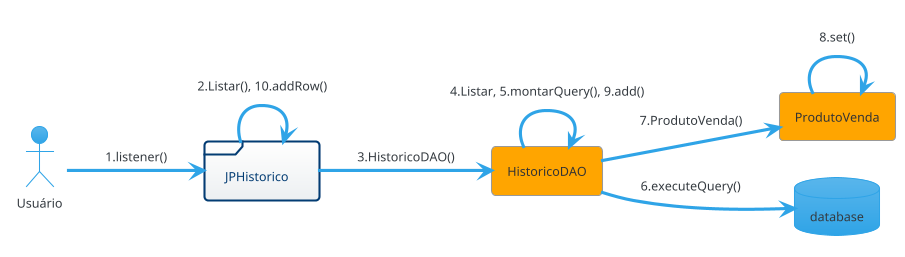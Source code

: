 @startuml
!theme cerulean
left to right direction

actor Usuário
agent ProdutoVenda
database database
frame JPHistorico
agent HistoricoDAO

Usuário --> JPHistorico : 1.listener()
JPHistorico --> JPHistorico : 2.Listar(), 10.addRow()
JPHistorico --> HistoricoDAO : 3.HistoricoDAO()
HistoricoDAO --> HistoricoDAO : 4.Listar, 5.montarQuery(), 9.add()
HistoricoDAO --> database : 6.executeQuery()
HistoricoDAO --> ProdutoVenda : 7.ProdutoVenda()
ProdutoVenda --> ProdutoVenda : 8.set()
@enduml